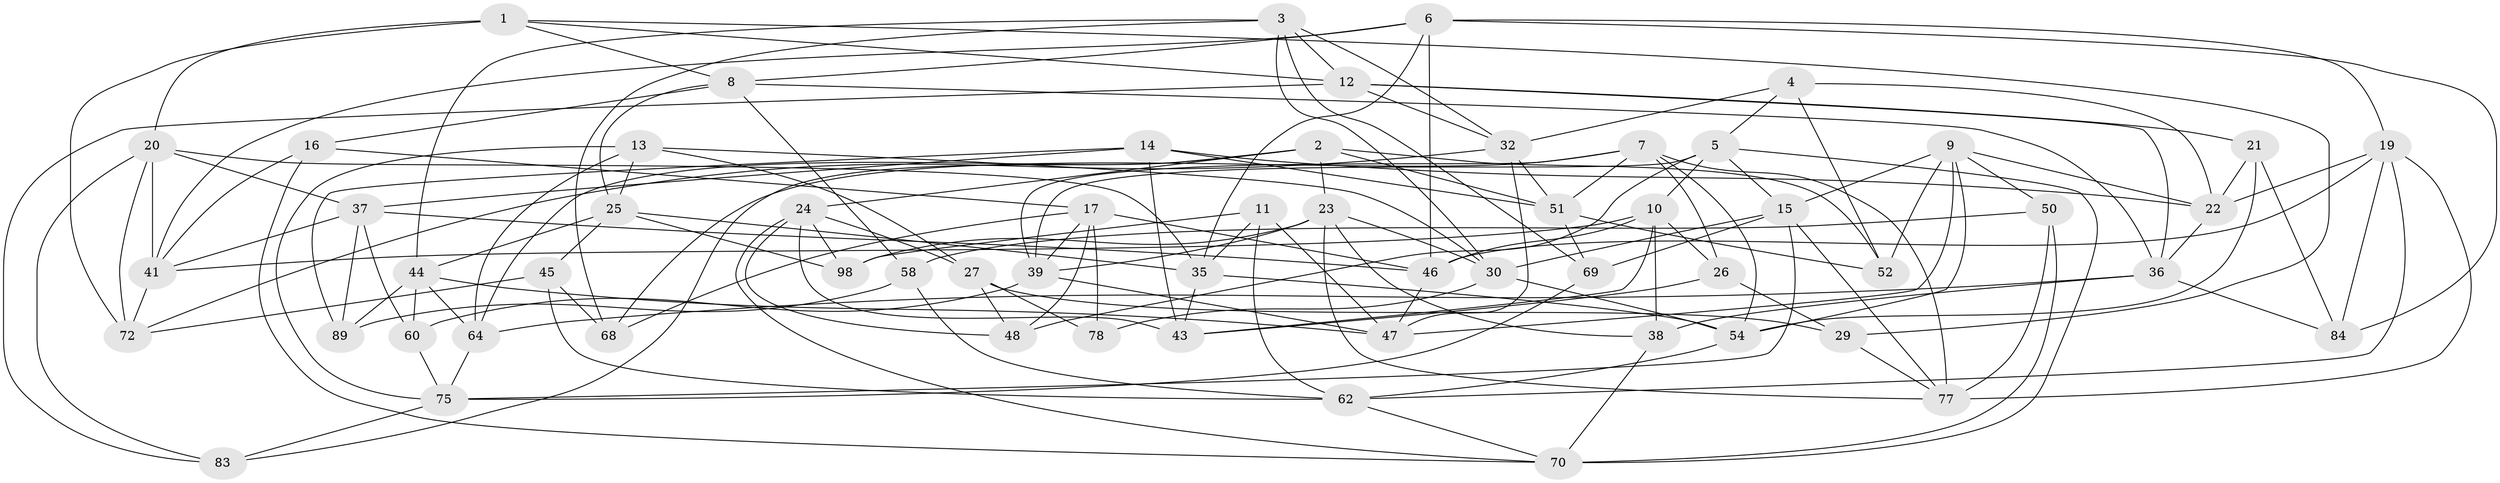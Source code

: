 // original degree distribution, {4: 1.0}
// Generated by graph-tools (version 1.1) at 2025/11/02/21/25 10:11:16]
// undirected, 60 vertices, 156 edges
graph export_dot {
graph [start="1"]
  node [color=gray90,style=filled];
  1 [super="+86"];
  2 [super="+74"];
  3 [super="+66"];
  4;
  5 [super="+67"];
  6 [super="+31"];
  7 [super="+55"];
  8 [super="+34"];
  9 [super="+40"];
  10 [super="+100"];
  11;
  12 [super="+59"];
  13 [super="+28"];
  14 [super="+90"];
  15 [super="+57"];
  16;
  17 [super="+18"];
  19 [super="+92"];
  20 [super="+33"];
  21;
  22 [super="+42"];
  23 [super="+93"];
  24 [super="+99"];
  25 [super="+53"];
  26;
  27 [super="+95"];
  29;
  30 [super="+65"];
  32 [super="+81"];
  35 [super="+73"];
  36 [super="+79"];
  37 [super="+91"];
  38;
  39 [super="+56"];
  41 [super="+49"];
  43 [super="+94"];
  44 [super="+63"];
  45;
  46 [super="+87"];
  47 [super="+61"];
  48;
  50;
  51 [super="+82"];
  52;
  54 [super="+97"];
  58;
  60;
  62 [super="+88"];
  64 [super="+96"];
  68;
  69;
  70 [super="+71"];
  72 [super="+85"];
  75 [super="+76"];
  77 [super="+80"];
  78;
  83;
  84;
  89;
  98;
  1 -- 20;
  1 -- 29;
  1 -- 8;
  1 -- 12;
  1 -- 72 [weight=2];
  2 -- 24;
  2 -- 52;
  2 -- 83;
  2 -- 64;
  2 -- 51;
  2 -- 23;
  3 -- 30;
  3 -- 12;
  3 -- 44;
  3 -- 32;
  3 -- 68;
  3 -- 69;
  4 -- 52;
  4 -- 5;
  4 -- 22;
  4 -- 32;
  5 -- 10;
  5 -- 70;
  5 -- 48;
  5 -- 39;
  5 -- 15;
  6 -- 19;
  6 -- 41;
  6 -- 8;
  6 -- 46;
  6 -- 35;
  6 -- 84;
  7 -- 26;
  7 -- 39;
  7 -- 68;
  7 -- 77;
  7 -- 54;
  7 -- 51;
  8 -- 58;
  8 -- 36;
  8 -- 16;
  8 -- 25;
  9 -- 52;
  9 -- 50;
  9 -- 54;
  9 -- 47;
  9 -- 22;
  9 -- 15;
  10 -- 38;
  10 -- 26;
  10 -- 41;
  10 -- 43;
  10 -- 46;
  11 -- 62;
  11 -- 35;
  11 -- 98;
  11 -- 47;
  12 -- 32;
  12 -- 83;
  12 -- 21;
  12 -- 36;
  13 -- 64 [weight=2];
  13 -- 27;
  13 -- 25;
  13 -- 75;
  13 -- 30;
  14 -- 37;
  14 -- 89;
  14 -- 43 [weight=2];
  14 -- 22;
  14 -- 51;
  15 -- 69;
  15 -- 75;
  15 -- 77;
  15 -- 30;
  16 -- 41;
  16 -- 17;
  16 -- 70;
  17 -- 48;
  17 -- 39;
  17 -- 46;
  17 -- 68;
  17 -- 78;
  19 -- 22;
  19 -- 62;
  19 -- 84;
  19 -- 77;
  19 -- 46;
  20 -- 83;
  20 -- 35;
  20 -- 72;
  20 -- 41;
  20 -- 37;
  21 -- 84;
  21 -- 54;
  21 -- 22;
  22 -- 36;
  23 -- 38;
  23 -- 30;
  23 -- 98;
  23 -- 77;
  23 -- 39;
  24 -- 70;
  24 -- 48;
  24 -- 98;
  24 -- 43;
  24 -- 27;
  25 -- 45;
  25 -- 44;
  25 -- 98;
  25 -- 35;
  26 -- 43;
  26 -- 29;
  27 -- 78 [weight=2];
  27 -- 48;
  27 -- 29;
  29 -- 77;
  30 -- 78;
  30 -- 54;
  32 -- 72;
  32 -- 51;
  32 -- 47;
  35 -- 54;
  35 -- 43;
  36 -- 38;
  36 -- 64;
  36 -- 84;
  37 -- 89;
  37 -- 60;
  37 -- 41;
  37 -- 46;
  38 -- 70;
  39 -- 47;
  39 -- 60;
  41 -- 72;
  44 -- 89;
  44 -- 60;
  44 -- 47;
  44 -- 64;
  45 -- 62;
  45 -- 72;
  45 -- 68;
  46 -- 47;
  50 -- 58;
  50 -- 70;
  50 -- 77;
  51 -- 52;
  51 -- 69;
  54 -- 62;
  58 -- 89;
  58 -- 62;
  60 -- 75;
  62 -- 70;
  64 -- 75;
  69 -- 75;
  75 -- 83;
}
